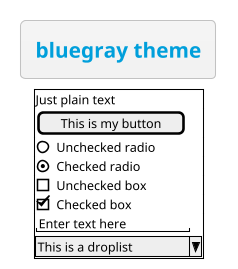 ' Do not edit
' Theme Gallery
' autogenerated by script
'
@startsalt
!theme bluegray
title bluegray theme
{+
  Just plain text
  [This is my button]
  ()  Unchecked radio
  (X) Checked radio
  []  Unchecked box
  [X] Checked box
  "Enter text here   "
  ^This is a droplist^
}
@endsalt